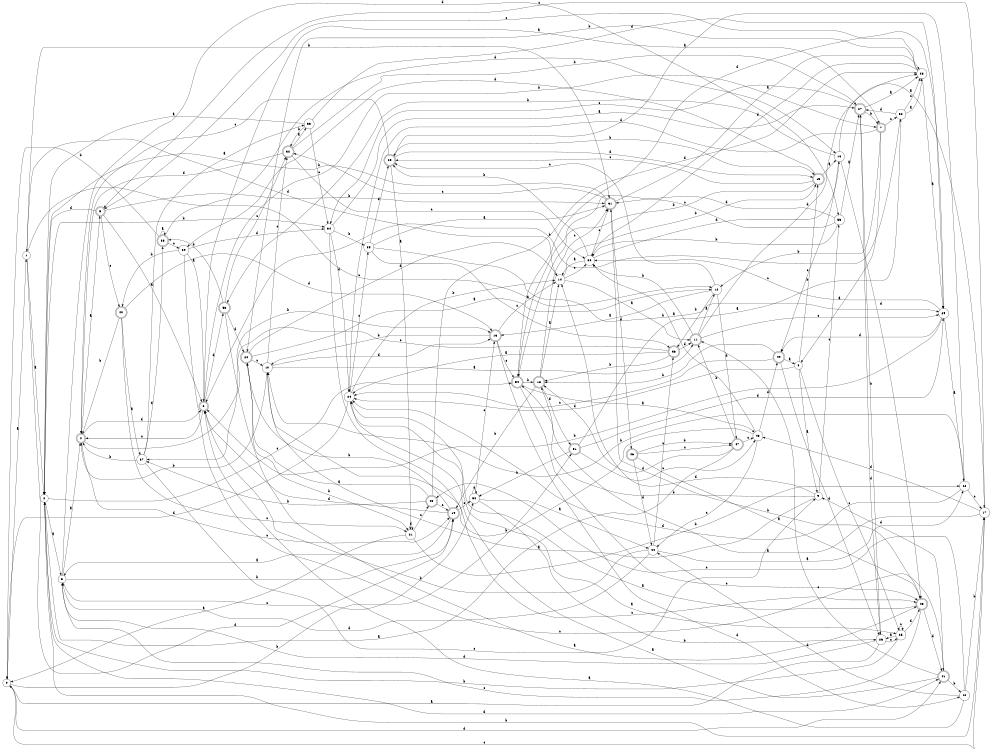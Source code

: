 digraph n45_6 {
__start0 [label="" shape="none"];

rankdir=LR;
size="8,5";

s0 [style="filled", color="black", fillcolor="white" shape="circle", label="0"];
s1 [style="filled", color="black", fillcolor="white" shape="circle", label="1"];
s2 [style="filled", color="black", fillcolor="white" shape="circle", label="2"];
s3 [style="filled", color="black", fillcolor="white" shape="circle", label="3"];
s4 [style="rounded,filled", color="black", fillcolor="white" shape="doublecircle", label="4"];
s5 [style="rounded,filled", color="black", fillcolor="white" shape="doublecircle", label="5"];
s6 [style="rounded,filled", color="black", fillcolor="white" shape="doublecircle", label="6"];
s7 [style="rounded,filled", color="black", fillcolor="white" shape="doublecircle", label="7"];
s8 [style="filled", color="black", fillcolor="white" shape="circle", label="8"];
s9 [style="filled", color="black", fillcolor="white" shape="circle", label="9"];
s10 [style="filled", color="black", fillcolor="white" shape="circle", label="10"];
s11 [style="rounded,filled", color="black", fillcolor="white" shape="doublecircle", label="11"];
s12 [style="filled", color="black", fillcolor="white" shape="circle", label="12"];
s13 [style="rounded,filled", color="black", fillcolor="white" shape="doublecircle", label="13"];
s14 [style="filled", color="black", fillcolor="white" shape="circle", label="14"];
s15 [style="rounded,filled", color="black", fillcolor="white" shape="doublecircle", label="15"];
s16 [style="filled", color="black", fillcolor="white" shape="circle", label="16"];
s17 [style="filled", color="black", fillcolor="white" shape="circle", label="17"];
s18 [style="rounded,filled", color="black", fillcolor="white" shape="doublecircle", label="18"];
s19 [style="rounded,filled", color="black", fillcolor="white" shape="doublecircle", label="19"];
s20 [style="rounded,filled", color="black", fillcolor="white" shape="doublecircle", label="20"];
s21 [style="filled", color="black", fillcolor="white" shape="circle", label="21"];
s22 [style="filled", color="black", fillcolor="white" shape="circle", label="22"];
s23 [style="rounded,filled", color="black", fillcolor="white" shape="doublecircle", label="23"];
s24 [style="filled", color="black", fillcolor="white" shape="circle", label="24"];
s25 [style="filled", color="black", fillcolor="white" shape="circle", label="25"];
s26 [style="filled", color="black", fillcolor="white" shape="circle", label="26"];
s27 [style="rounded,filled", color="black", fillcolor="white" shape="doublecircle", label="27"];
s28 [style="filled", color="black", fillcolor="white" shape="circle", label="28"];
s29 [style="filled", color="black", fillcolor="white" shape="circle", label="29"];
s30 [style="filled", color="black", fillcolor="white" shape="circle", label="30"];
s31 [style="rounded,filled", color="black", fillcolor="white" shape="doublecircle", label="31"];
s32 [style="rounded,filled", color="black", fillcolor="white" shape="doublecircle", label="32"];
s33 [style="filled", color="black", fillcolor="white" shape="circle", label="33"];
s34 [style="filled", color="black", fillcolor="white" shape="circle", label="34"];
s35 [style="filled", color="black", fillcolor="white" shape="circle", label="35"];
s36 [style="rounded,filled", color="black", fillcolor="white" shape="doublecircle", label="36"];
s37 [style="filled", color="black", fillcolor="white" shape="circle", label="37"];
s38 [style="rounded,filled", color="black", fillcolor="white" shape="doublecircle", label="38"];
s39 [style="filled", color="black", fillcolor="white" shape="circle", label="39"];
s40 [style="rounded,filled", color="black", fillcolor="white" shape="doublecircle", label="40"];
s41 [style="rounded,filled", color="black", fillcolor="white" shape="doublecircle", label="41"];
s42 [style="filled", color="black", fillcolor="white" shape="circle", label="42"];
s43 [style="rounded,filled", color="black", fillcolor="white" shape="doublecircle", label="43"];
s44 [style="filled", color="black", fillcolor="white" shape="circle", label="44"];
s45 [style="rounded,filled", color="black", fillcolor="white" shape="doublecircle", label="45"];
s46 [style="rounded,filled", color="black", fillcolor="white" shape="doublecircle", label="46"];
s47 [style="rounded,filled", color="black", fillcolor="white" shape="doublecircle", label="47"];
s48 [style="filled", color="black", fillcolor="white" shape="circle", label="48"];
s49 [style="rounded,filled", color="black", fillcolor="white" shape="doublecircle", label="49"];
s50 [style="filled", color="black", fillcolor="white" shape="circle", label="50"];
s51 [style="rounded,filled", color="black", fillcolor="white" shape="doublecircle", label="51"];
s52 [style="filled", color="black", fillcolor="white" shape="circle", label="52"];
s53 [style="rounded,filled", color="black", fillcolor="white" shape="doublecircle", label="53"];
s54 [style="rounded,filled", color="black", fillcolor="white" shape="doublecircle", label="54"];
s55 [style="filled", color="black", fillcolor="white" shape="circle", label="55"];
s0 -> s1 [label="a"];
s0 -> s51 [label="b"];
s0 -> s17 [label="c"];
s0 -> s41 [label="d"];
s1 -> s2 [label="a"];
s1 -> s31 [label="b"];
s1 -> s12 [label="c"];
s1 -> s19 [label="d"];
s2 -> s3 [label="a"];
s2 -> s34 [label="b"];
s2 -> s54 [label="c"];
s2 -> s41 [label="d"];
s3 -> s4 [label="a"];
s3 -> s19 [label="b"];
s3 -> s50 [label="c"];
s3 -> s55 [label="d"];
s4 -> s5 [label="a"];
s4 -> s13 [label="b"];
s4 -> s19 [label="c"];
s4 -> s6 [label="d"];
s5 -> s6 [label="a"];
s5 -> s31 [label="b"];
s5 -> s40 [label="c"];
s5 -> s2 [label="d"];
s6 -> s7 [label="a"];
s6 -> s7 [label="b"];
s6 -> s4 [label="c"];
s6 -> s53 [label="d"];
s7 -> s8 [label="a"];
s7 -> s12 [label="b"];
s7 -> s52 [label="c"];
s7 -> s24 [label="d"];
s8 -> s9 [label="a"];
s8 -> s15 [label="b"];
s8 -> s25 [label="c"];
s8 -> s24 [label="d"];
s9 -> s10 [label="a"];
s9 -> s54 [label="b"];
s9 -> s55 [label="c"];
s9 -> s14 [label="d"];
s10 -> s11 [label="a"];
s10 -> s4 [label="b"];
s10 -> s32 [label="c"];
s10 -> s13 [label="d"];
s11 -> s12 [label="a"];
s11 -> s30 [label="b"];
s11 -> s29 [label="c"];
s11 -> s28 [label="d"];
s12 -> s13 [label="a"];
s12 -> s36 [label="b"];
s12 -> s23 [label="c"];
s12 -> s47 [label="d"];
s13 -> s14 [label="a"];
s13 -> s10 [label="b"];
s13 -> s54 [label="c"];
s13 -> s42 [label="d"];
s14 -> s11 [label="a"];
s14 -> s15 [label="b"];
s14 -> s30 [label="c"];
s14 -> s1 [label="d"];
s15 -> s16 [label="a"];
s15 -> s54 [label="b"];
s15 -> s23 [label="c"];
s15 -> s39 [label="d"];
s16 -> s17 [label="a"];
s16 -> s53 [label="b"];
s16 -> s49 [label="c"];
s16 -> s45 [label="d"];
s17 -> s18 [label="a"];
s17 -> s2 [label="b"];
s17 -> s5 [label="c"];
s17 -> s48 [label="d"];
s18 -> s14 [label="a"];
s18 -> s19 [label="b"];
s18 -> s31 [label="c"];
s18 -> s51 [label="d"];
s19 -> s3 [label="a"];
s19 -> s20 [label="b"];
s19 -> s50 [label="c"];
s19 -> s6 [label="d"];
s20 -> s12 [label="a"];
s20 -> s21 [label="b"];
s20 -> s10 [label="c"];
s20 -> s14 [label="d"];
s21 -> s0 [label="a"];
s21 -> s22 [label="b"];
s21 -> s43 [label="c"];
s21 -> s21 [label="d"];
s22 -> s23 [label="a"];
s22 -> s10 [label="b"];
s22 -> s17 [label="c"];
s22 -> s24 [label="d"];
s23 -> s21 [label="a"];
s23 -> s15 [label="b"];
s23 -> s4 [label="c"];
s23 -> s15 [label="d"];
s24 -> s25 [label="a"];
s24 -> s14 [label="b"];
s24 -> s35 [label="c"];
s24 -> s0 [label="d"];
s25 -> s26 [label="a"];
s25 -> s2 [label="b"];
s25 -> s25 [label="c"];
s25 -> s45 [label="d"];
s26 -> s0 [label="a"];
s26 -> s27 [label="b"];
s26 -> s25 [label="c"];
s26 -> s3 [label="d"];
s27 -> s28 [label="a"];
s27 -> s7 [label="b"];
s27 -> s34 [label="c"];
s27 -> s26 [label="d"];
s28 -> s29 [label="a"];
s28 -> s20 [label="b"];
s28 -> s5 [label="c"];
s28 -> s30 [label="d"];
s29 -> s22 [label="a"];
s29 -> s6 [label="b"];
s29 -> s30 [label="c"];
s29 -> s49 [label="d"];
s30 -> s14 [label="a"];
s30 -> s23 [label="b"];
s30 -> s31 [label="c"];
s30 -> s16 [label="d"];
s31 -> s28 [label="a"];
s31 -> s2 [label="b"];
s31 -> s32 [label="c"];
s31 -> s46 [label="d"];
s32 -> s33 [label="a"];
s32 -> s27 [label="b"];
s32 -> s30 [label="c"];
s32 -> s4 [label="d"];
s33 -> s2 [label="a"];
s33 -> s32 [label="b"];
s33 -> s34 [label="c"];
s33 -> s29 [label="d"];
s34 -> s27 [label="a"];
s34 -> s35 [label="b"];
s34 -> s45 [label="c"];
s34 -> s24 [label="d"];
s35 -> s31 [label="a"];
s35 -> s29 [label="b"];
s35 -> s36 [label="c"];
s35 -> s23 [label="d"];
s36 -> s24 [label="a"];
s36 -> s18 [label="b"];
s36 -> s37 [label="c"];
s36 -> s11 [label="d"];
s37 -> s33 [label="a"];
s37 -> s4 [label="b"];
s37 -> s9 [label="c"];
s37 -> s38 [label="d"];
s38 -> s38 [label="a"];
s38 -> s0 [label="b"];
s38 -> s39 [label="c"];
s38 -> s16 [label="d"];
s39 -> s6 [label="a"];
s39 -> s40 [label="b"];
s39 -> s41 [label="c"];
s39 -> s34 [label="d"];
s40 -> s37 [label="a"];
s40 -> s4 [label="b"];
s40 -> s21 [label="c"];
s40 -> s13 [label="d"];
s41 -> s24 [label="a"];
s41 -> s42 [label="b"];
s41 -> s11 [label="c"];
s41 -> s9 [label="d"];
s42 -> s6 [label="a"];
s42 -> s17 [label="b"];
s42 -> s43 [label="c"];
s42 -> s44 [label="d"];
s43 -> s20 [label="a"];
s43 -> s37 [label="b"];
s43 -> s19 [label="c"];
s43 -> s28 [label="d"];
s44 -> s22 [label="a"];
s44 -> s6 [label="b"];
s44 -> s36 [label="c"];
s44 -> s3 [label="d"];
s45 -> s24 [label="a"];
s45 -> s31 [label="b"];
s45 -> s3 [label="c"];
s45 -> s41 [label="d"];
s46 -> s45 [label="a"];
s46 -> s47 [label="b"];
s46 -> s47 [label="c"];
s46 -> s44 [label="d"];
s47 -> s2 [label="a"];
s47 -> s11 [label="b"];
s47 -> s48 [label="c"];
s47 -> s18 [label="d"];
s48 -> s30 [label="a"];
s48 -> s10 [label="b"];
s48 -> s44 [label="c"];
s48 -> s49 [label="d"];
s49 -> s8 [label="a"];
s49 -> s18 [label="b"];
s49 -> s24 [label="c"];
s49 -> s26 [label="d"];
s50 -> s44 [label="a"];
s50 -> s26 [label="b"];
s50 -> s13 [label="c"];
s50 -> s50 [label="d"];
s51 -> s52 [label="a"];
s51 -> s50 [label="b"];
s51 -> s48 [label="c"];
s51 -> s29 [label="d"];
s52 -> s28 [label="a"];
s52 -> s6 [label="b"];
s52 -> s28 [label="c"];
s52 -> s27 [label="d"];
s53 -> s45 [label="a"];
s53 -> s38 [label="b"];
s53 -> s32 [label="c"];
s53 -> s20 [label="d"];
s54 -> s48 [label="a"];
s54 -> s18 [label="b"];
s54 -> s45 [label="c"];
s54 -> s29 [label="d"];
s55 -> s27 [label="a"];
s55 -> s30 [label="b"];
s55 -> s54 [label="c"];
s55 -> s31 [label="d"];

}